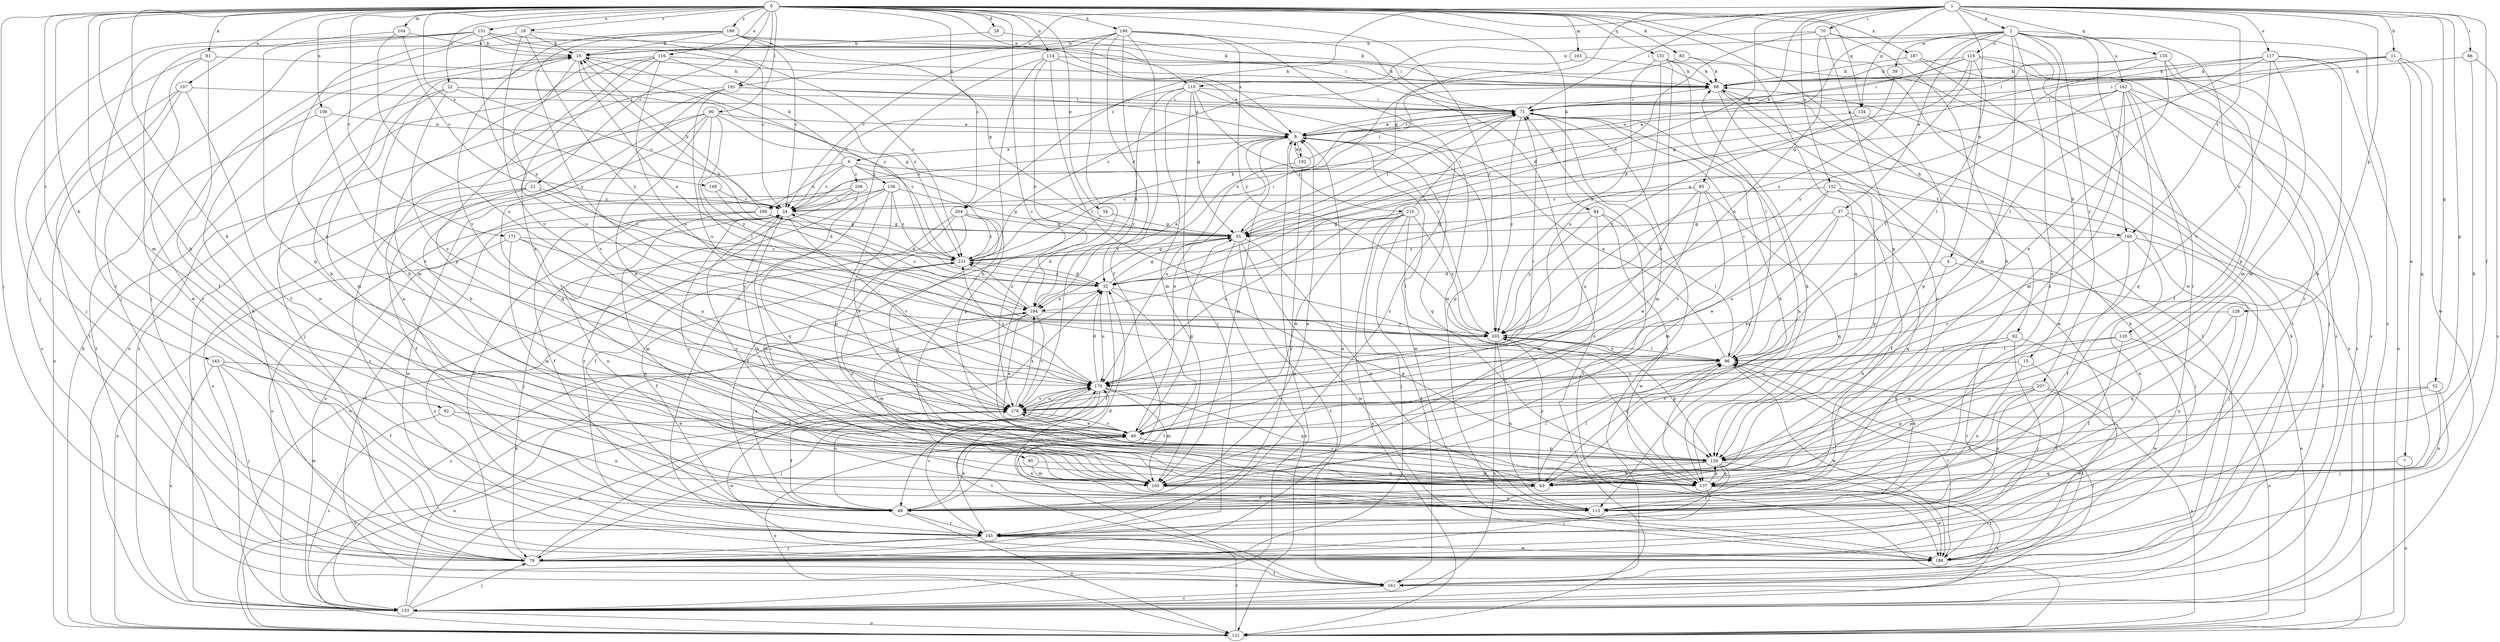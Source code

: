 strict digraph  {
0;
1;
2;
4;
6;
7;
8;
11;
15;
16;
18;
21;
22;
24;
28;
32;
34;
37;
39;
40;
48;
52;
55;
62;
63;
66;
70;
71;
79;
80;
81;
82;
83;
84;
85;
88;
90;
96;
103;
104;
105;
107;
109;
110;
113;
114;
116;
117;
119;
120;
121;
128;
129;
131;
134;
135;
136;
137;
143;
145;
149;
151;
152;
153;
160;
161;
162;
169;
170;
171;
178;
186;
187;
190;
191;
192;
194;
199;
203;
204;
207;
209;
210;
211;
0 -> 18  [label=c];
0 -> 21  [label=c];
0 -> 22  [label=c];
0 -> 28  [label=d];
0 -> 34  [label=e];
0 -> 62  [label=h];
0 -> 63  [label=h];
0 -> 79  [label=j];
0 -> 80  [label=k];
0 -> 81  [label=k];
0 -> 82  [label=k];
0 -> 83  [label=k];
0 -> 84  [label=k];
0 -> 90  [label=l];
0 -> 103  [label=m];
0 -> 104  [label=m];
0 -> 105  [label=m];
0 -> 107  [label=n];
0 -> 109  [label=n];
0 -> 110  [label=n];
0 -> 114  [label=o];
0 -> 116  [label=o];
0 -> 131  [label=q];
0 -> 134  [label=q];
0 -> 143  [label=r];
0 -> 149  [label=s];
0 -> 151  [label=s];
0 -> 171  [label=v];
0 -> 178  [label=v];
0 -> 186  [label=w];
0 -> 187  [label=x];
0 -> 190  [label=x];
0 -> 191  [label=x];
0 -> 199  [label=y];
0 -> 203  [label=y];
0 -> 204  [label=z];
1 -> 2  [label=a];
1 -> 4  [label=a];
1 -> 11  [label=b];
1 -> 32  [label=d];
1 -> 48  [label=f];
1 -> 52  [label=g];
1 -> 55  [label=g];
1 -> 66  [label=i];
1 -> 70  [label=i];
1 -> 71  [label=i];
1 -> 85  [label=k];
1 -> 117  [label=o];
1 -> 128  [label=p];
1 -> 129  [label=p];
1 -> 134  [label=q];
1 -> 135  [label=q];
1 -> 152  [label=s];
1 -> 160  [label=t];
1 -> 191  [label=x];
1 -> 204  [label=z];
2 -> 15  [label=b];
2 -> 37  [label=e];
2 -> 39  [label=e];
2 -> 105  [label=m];
2 -> 110  [label=n];
2 -> 113  [label=n];
2 -> 119  [label=o];
2 -> 120  [label=o];
2 -> 153  [label=s];
2 -> 160  [label=t];
2 -> 162  [label=u];
2 -> 169  [label=u];
2 -> 203  [label=y];
2 -> 207  [label=z];
4 -> 32  [label=d];
4 -> 63  [label=h];
4 -> 121  [label=o];
6 -> 16  [label=b];
6 -> 24  [label=c];
6 -> 129  [label=p];
6 -> 136  [label=q];
6 -> 153  [label=s];
6 -> 160  [label=t];
6 -> 169  [label=u];
6 -> 209  [label=z];
7 -> 121  [label=o];
7 -> 137  [label=q];
8 -> 6  [label=a];
8 -> 24  [label=c];
8 -> 40  [label=e];
8 -> 71  [label=i];
8 -> 105  [label=m];
8 -> 129  [label=p];
8 -> 137  [label=q];
8 -> 186  [label=w];
8 -> 192  [label=x];
8 -> 210  [label=z];
11 -> 7  [label=a];
11 -> 55  [label=g];
11 -> 71  [label=i];
11 -> 88  [label=k];
11 -> 137  [label=q];
11 -> 186  [label=w];
15 -> 113  [label=n];
15 -> 145  [label=r];
15 -> 170  [label=u];
16 -> 88  [label=k];
16 -> 170  [label=u];
16 -> 194  [label=x];
16 -> 211  [label=z];
18 -> 16  [label=b];
18 -> 79  [label=j];
18 -> 178  [label=v];
18 -> 203  [label=y];
18 -> 211  [label=z];
21 -> 24  [label=c];
21 -> 48  [label=f];
21 -> 145  [label=r];
21 -> 153  [label=s];
21 -> 211  [label=z];
22 -> 24  [label=c];
22 -> 55  [label=g];
22 -> 71  [label=i];
22 -> 105  [label=m];
22 -> 113  [label=n];
22 -> 178  [label=v];
24 -> 55  [label=g];
24 -> 63  [label=h];
24 -> 113  [label=n];
24 -> 161  [label=t];
24 -> 178  [label=v];
28 -> 16  [label=b];
28 -> 88  [label=k];
32 -> 16  [label=b];
32 -> 48  [label=f];
32 -> 55  [label=g];
32 -> 129  [label=p];
32 -> 161  [label=t];
32 -> 170  [label=u];
32 -> 194  [label=x];
32 -> 211  [label=z];
34 -> 48  [label=f];
34 -> 55  [label=g];
37 -> 40  [label=e];
37 -> 55  [label=g];
37 -> 79  [label=j];
37 -> 137  [label=q];
37 -> 170  [label=u];
39 -> 32  [label=d];
40 -> 55  [label=g];
40 -> 121  [label=o];
40 -> 129  [label=p];
40 -> 178  [label=v];
48 -> 8  [label=a];
48 -> 40  [label=e];
48 -> 121  [label=o];
48 -> 145  [label=r];
48 -> 170  [label=u];
48 -> 194  [label=x];
52 -> 79  [label=j];
52 -> 113  [label=n];
52 -> 129  [label=p];
52 -> 178  [label=v];
55 -> 71  [label=i];
55 -> 113  [label=n];
55 -> 121  [label=o];
55 -> 161  [label=t];
55 -> 186  [label=w];
55 -> 211  [label=z];
62 -> 79  [label=j];
62 -> 96  [label=l];
62 -> 113  [label=n];
62 -> 145  [label=r];
62 -> 186  [label=w];
63 -> 16  [label=b];
63 -> 24  [label=c];
63 -> 48  [label=f];
63 -> 88  [label=k];
63 -> 96  [label=l];
63 -> 178  [label=v];
63 -> 203  [label=y];
66 -> 63  [label=h];
66 -> 88  [label=k];
66 -> 153  [label=s];
70 -> 16  [label=b];
70 -> 32  [label=d];
70 -> 63  [label=h];
70 -> 129  [label=p];
70 -> 145  [label=r];
70 -> 170  [label=u];
71 -> 8  [label=a];
71 -> 63  [label=h];
71 -> 105  [label=m];
71 -> 113  [label=n];
71 -> 161  [label=t];
71 -> 203  [label=y];
79 -> 8  [label=a];
79 -> 16  [label=b];
79 -> 32  [label=d];
79 -> 161  [label=t];
79 -> 211  [label=z];
80 -> 105  [label=m];
80 -> 137  [label=q];
81 -> 48  [label=f];
81 -> 79  [label=j];
81 -> 88  [label=k];
81 -> 145  [label=r];
82 -> 40  [label=e];
82 -> 113  [label=n];
82 -> 153  [label=s];
83 -> 88  [label=k];
83 -> 121  [label=o];
83 -> 194  [label=x];
84 -> 55  [label=g];
84 -> 96  [label=l];
84 -> 105  [label=m];
84 -> 186  [label=w];
84 -> 203  [label=y];
85 -> 24  [label=c];
85 -> 40  [label=e];
85 -> 105  [label=m];
85 -> 137  [label=q];
85 -> 170  [label=u];
88 -> 71  [label=i];
88 -> 113  [label=n];
88 -> 161  [label=t];
88 -> 186  [label=w];
90 -> 8  [label=a];
90 -> 40  [label=e];
90 -> 63  [label=h];
90 -> 79  [label=j];
90 -> 96  [label=l];
90 -> 137  [label=q];
90 -> 203  [label=y];
90 -> 211  [label=z];
96 -> 8  [label=a];
96 -> 71  [label=i];
96 -> 170  [label=u];
96 -> 186  [label=w];
96 -> 203  [label=y];
103 -> 88  [label=k];
103 -> 211  [label=z];
104 -> 16  [label=b];
104 -> 24  [label=c];
104 -> 137  [label=q];
104 -> 170  [label=u];
105 -> 16  [label=b];
105 -> 24  [label=c];
105 -> 96  [label=l];
105 -> 113  [label=n];
107 -> 48  [label=f];
107 -> 71  [label=i];
107 -> 121  [label=o];
107 -> 153  [label=s];
107 -> 161  [label=t];
109 -> 8  [label=a];
109 -> 161  [label=t];
109 -> 178  [label=v];
110 -> 24  [label=c];
110 -> 55  [label=g];
110 -> 71  [label=i];
110 -> 79  [label=j];
110 -> 105  [label=m];
110 -> 145  [label=r];
110 -> 194  [label=x];
110 -> 203  [label=y];
113 -> 40  [label=e];
113 -> 170  [label=u];
114 -> 8  [label=a];
114 -> 63  [label=h];
114 -> 88  [label=k];
114 -> 96  [label=l];
114 -> 145  [label=r];
114 -> 194  [label=x];
116 -> 40  [label=e];
116 -> 88  [label=k];
116 -> 105  [label=m];
116 -> 121  [label=o];
116 -> 129  [label=p];
116 -> 170  [label=u];
116 -> 211  [label=z];
117 -> 63  [label=h];
117 -> 88  [label=k];
117 -> 96  [label=l];
117 -> 105  [label=m];
117 -> 121  [label=o];
117 -> 178  [label=v];
117 -> 194  [label=x];
119 -> 8  [label=a];
119 -> 55  [label=g];
119 -> 71  [label=i];
119 -> 88  [label=k];
119 -> 96  [label=l];
119 -> 145  [label=r];
119 -> 153  [label=s];
119 -> 203  [label=y];
120 -> 48  [label=f];
120 -> 96  [label=l];
120 -> 121  [label=o];
120 -> 129  [label=p];
121 -> 16  [label=b];
121 -> 71  [label=i];
121 -> 145  [label=r];
121 -> 178  [label=v];
128 -> 113  [label=n];
128 -> 137  [label=q];
128 -> 203  [label=y];
129 -> 63  [label=h];
129 -> 105  [label=m];
129 -> 137  [label=q];
129 -> 145  [label=r];
129 -> 161  [label=t];
131 -> 40  [label=e];
131 -> 88  [label=k];
131 -> 96  [label=l];
131 -> 137  [label=q];
131 -> 170  [label=u];
131 -> 203  [label=y];
134 -> 8  [label=a];
134 -> 129  [label=p];
134 -> 203  [label=y];
135 -> 40  [label=e];
135 -> 55  [label=g];
135 -> 71  [label=i];
135 -> 88  [label=k];
135 -> 105  [label=m];
135 -> 129  [label=p];
136 -> 24  [label=c];
136 -> 40  [label=e];
136 -> 55  [label=g];
136 -> 129  [label=p];
136 -> 137  [label=q];
136 -> 186  [label=w];
136 -> 211  [label=z];
137 -> 24  [label=c];
137 -> 79  [label=j];
137 -> 96  [label=l];
137 -> 129  [label=p];
137 -> 153  [label=s];
137 -> 186  [label=w];
137 -> 211  [label=z];
143 -> 48  [label=f];
143 -> 79  [label=j];
143 -> 153  [label=s];
143 -> 170  [label=u];
143 -> 186  [label=w];
145 -> 24  [label=c];
145 -> 32  [label=d];
145 -> 79  [label=j];
145 -> 186  [label=w];
149 -> 24  [label=c];
149 -> 32  [label=d];
151 -> 8  [label=a];
151 -> 16  [label=b];
151 -> 24  [label=c];
151 -> 40  [label=e];
151 -> 71  [label=i];
151 -> 79  [label=j];
151 -> 145  [label=r];
151 -> 186  [label=w];
151 -> 194  [label=x];
152 -> 24  [label=c];
152 -> 40  [label=e];
152 -> 48  [label=f];
152 -> 129  [label=p];
152 -> 161  [label=t];
152 -> 178  [label=v];
153 -> 8  [label=a];
153 -> 32  [label=d];
153 -> 79  [label=j];
153 -> 96  [label=l];
153 -> 121  [label=o];
153 -> 170  [label=u];
160 -> 48  [label=f];
160 -> 79  [label=j];
160 -> 113  [label=n];
160 -> 178  [label=v];
160 -> 211  [label=z];
161 -> 88  [label=k];
161 -> 96  [label=l];
161 -> 153  [label=s];
162 -> 8  [label=a];
162 -> 48  [label=f];
162 -> 63  [label=h];
162 -> 71  [label=i];
162 -> 79  [label=j];
162 -> 96  [label=l];
162 -> 105  [label=m];
162 -> 137  [label=q];
162 -> 153  [label=s];
169 -> 16  [label=b];
169 -> 32  [label=d];
169 -> 48  [label=f];
169 -> 55  [label=g];
169 -> 105  [label=m];
169 -> 153  [label=s];
170 -> 32  [label=d];
170 -> 79  [label=j];
170 -> 105  [label=m];
170 -> 121  [label=o];
170 -> 137  [label=q];
170 -> 145  [label=r];
170 -> 161  [label=t];
170 -> 178  [label=v];
170 -> 211  [label=z];
171 -> 105  [label=m];
171 -> 121  [label=o];
171 -> 170  [label=u];
171 -> 203  [label=y];
171 -> 211  [label=z];
178 -> 40  [label=e];
178 -> 48  [label=f];
178 -> 71  [label=i];
178 -> 170  [label=u];
178 -> 186  [label=w];
178 -> 194  [label=x];
186 -> 88  [label=k];
186 -> 96  [label=l];
187 -> 88  [label=k];
187 -> 153  [label=s];
187 -> 161  [label=t];
190 -> 16  [label=b];
190 -> 24  [label=c];
190 -> 32  [label=d];
190 -> 48  [label=f];
190 -> 63  [label=h];
190 -> 121  [label=o];
190 -> 178  [label=v];
190 -> 186  [label=w];
190 -> 203  [label=y];
191 -> 8  [label=a];
191 -> 71  [label=i];
191 -> 113  [label=n];
191 -> 153  [label=s];
191 -> 170  [label=u];
191 -> 178  [label=v];
192 -> 8  [label=a];
192 -> 71  [label=i];
192 -> 145  [label=r];
192 -> 170  [label=u];
194 -> 8  [label=a];
194 -> 24  [label=c];
194 -> 40  [label=e];
194 -> 105  [label=m];
194 -> 153  [label=s];
194 -> 178  [label=v];
194 -> 203  [label=y];
194 -> 211  [label=z];
199 -> 16  [label=b];
199 -> 24  [label=c];
199 -> 55  [label=g];
199 -> 71  [label=i];
199 -> 79  [label=j];
199 -> 88  [label=k];
199 -> 178  [label=v];
199 -> 203  [label=y];
203 -> 96  [label=l];
203 -> 113  [label=n];
203 -> 129  [label=p];
203 -> 137  [label=q];
203 -> 153  [label=s];
204 -> 48  [label=f];
204 -> 55  [label=g];
204 -> 79  [label=j];
204 -> 105  [label=m];
204 -> 137  [label=q];
204 -> 211  [label=z];
207 -> 48  [label=f];
207 -> 113  [label=n];
207 -> 121  [label=o];
207 -> 129  [label=p];
207 -> 178  [label=v];
207 -> 186  [label=w];
209 -> 24  [label=c];
209 -> 121  [label=o];
209 -> 145  [label=r];
209 -> 153  [label=s];
210 -> 40  [label=e];
210 -> 55  [label=g];
210 -> 71  [label=i];
210 -> 79  [label=j];
210 -> 96  [label=l];
210 -> 121  [label=o];
210 -> 161  [label=t];
210 -> 170  [label=u];
210 -> 203  [label=y];
211 -> 32  [label=d];
211 -> 48  [label=f];
211 -> 55  [label=g];
211 -> 71  [label=i];
211 -> 88  [label=k];
}
